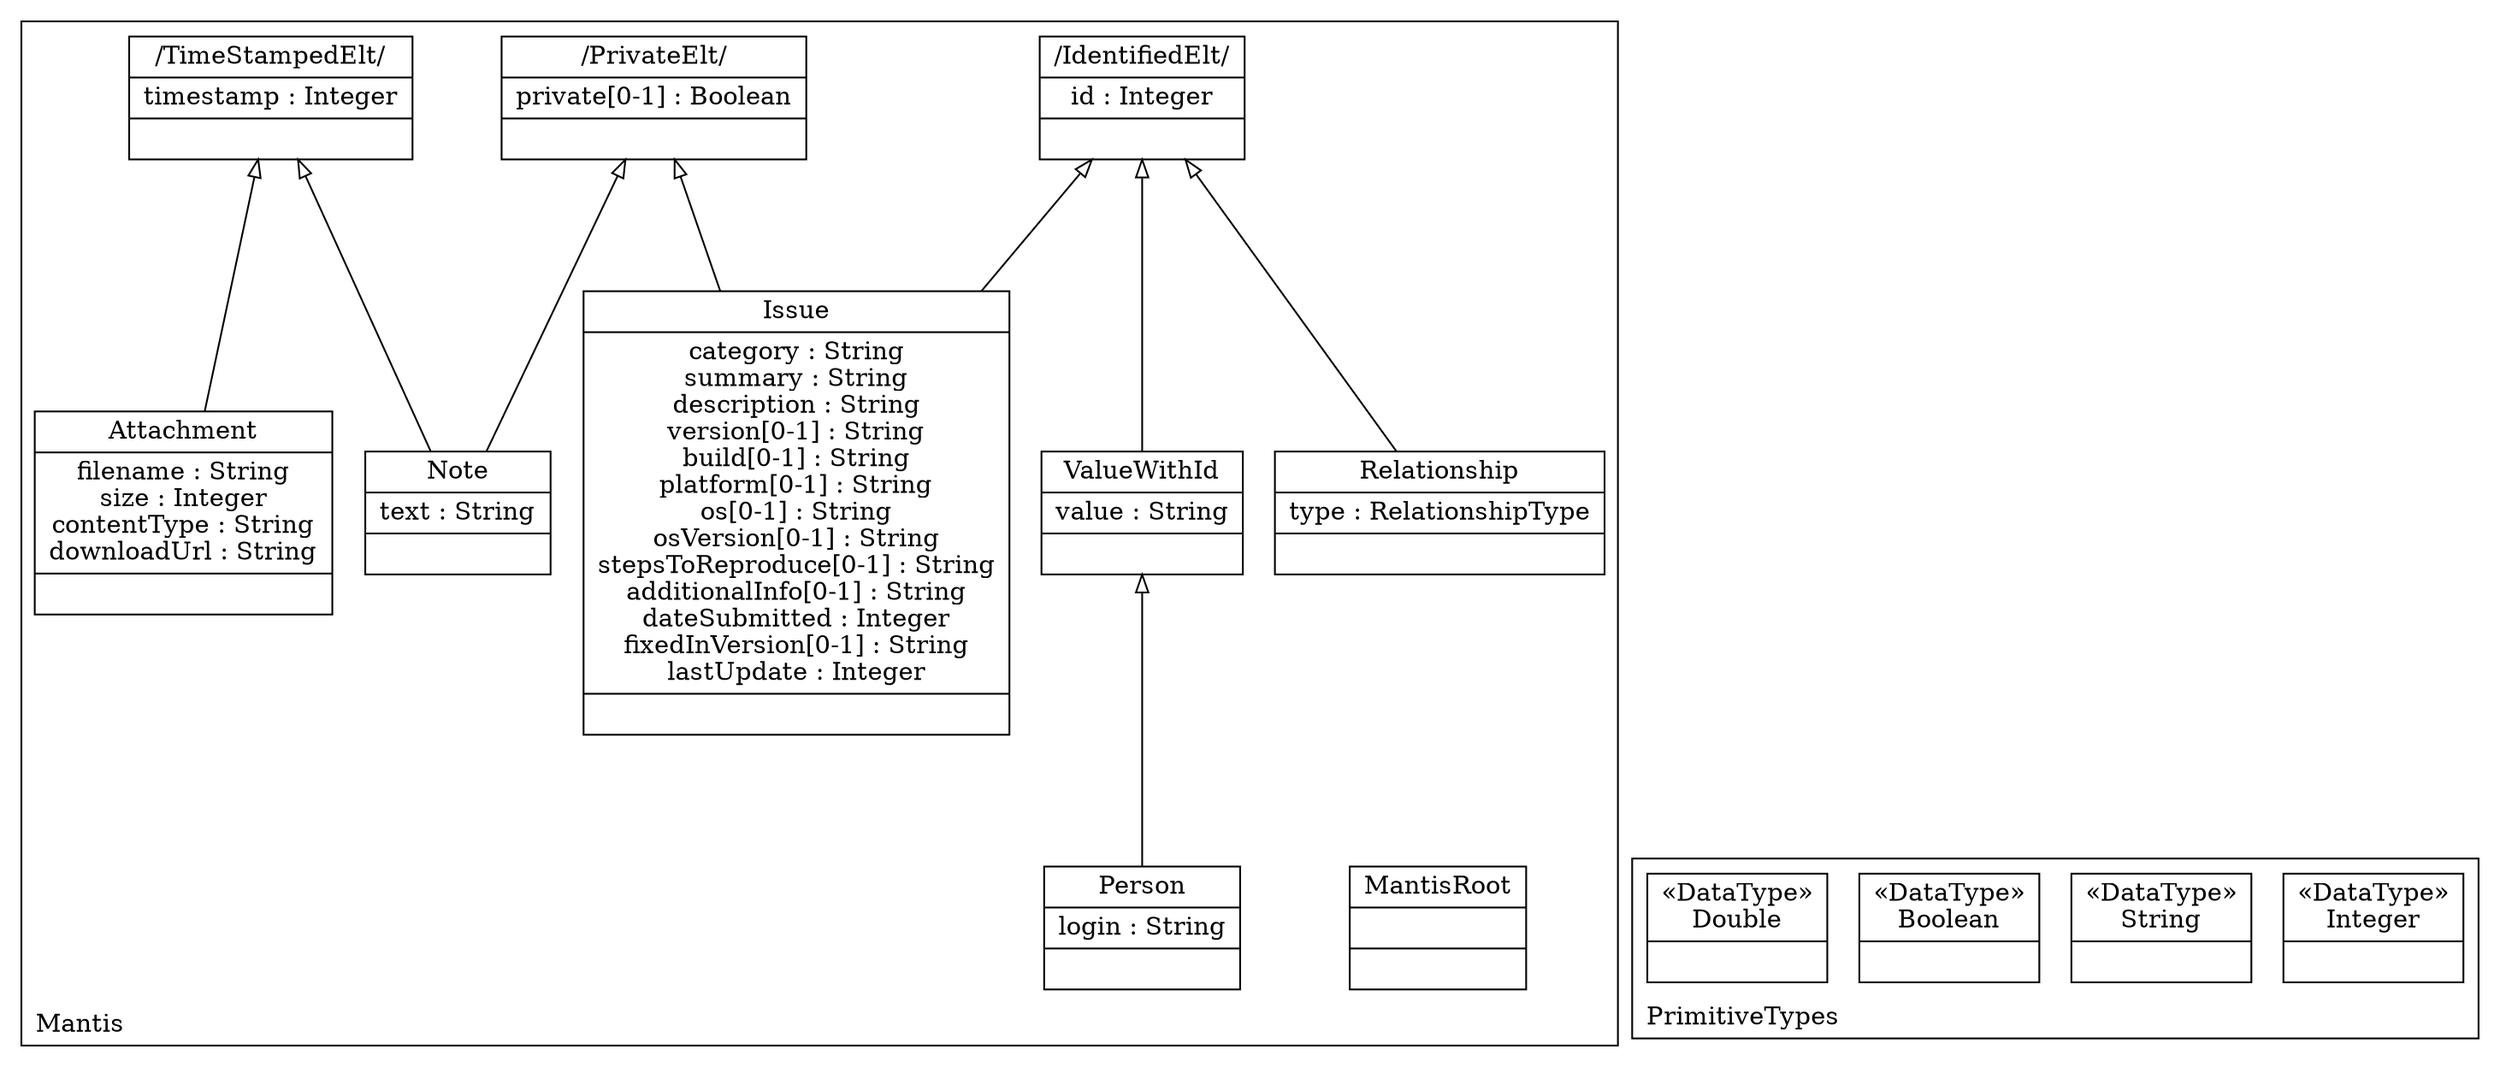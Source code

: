 digraph "KM3 Model in DOT" {
graph[rankdir=BT,labeljust=l,labelloc=t,nodeSep=0.75,compound=true];
 subgraph "cluster_Mantis"{
labelloc=t
color=black
label=Mantis
 node[shape=record];
MantisRoot[label="{MantisRoot| | }"]
;
 node[shape=record];
IdentifiedElt[label="{/IdentifiedElt/|id : Integer| }"]
;
 node[shape=record];
PrivateElt[label="{/PrivateElt/|private[0-1] : Boolean| }"]
;
 node[shape=record];
Issue[label="{Issue|category : String\nsummary : String\ndescription : String\nversion[0-1] : String\nbuild[0-1] : String\nplatform[0-1] : String\nos[0-1] : String\nosVersion[0-1] : String\nstepsToReproduce[0-1] : String\nadditionalInfo[0-1] : String\ndateSubmitted : Integer\nfixedInVersion[0-1] : String\nlastUpdate : Integer| }"]
 Issue->IdentifiedElt[arrowhead=onormal,group=IdentifiedElt,minlen=2,constraint=true,]
 Issue->PrivateElt[arrowhead=onormal,group=PrivateElt,minlen=2,constraint=true,]
;
 node[shape=record];
ValueWithId[label="{ValueWithId|value : String| }"]
 ValueWithId->IdentifiedElt[arrowhead=onormal,group=IdentifiedElt,minlen=2,constraint=true,]
;
 node[shape=record];
Person[label="{Person|login : String| }"]
 Person->ValueWithId[arrowhead=onormal,group=ValueWithId,minlen=2,constraint=true,]
;
 node[shape=record];
Relationship[label="{Relationship|type : RelationshipType| }"]
 Relationship->IdentifiedElt[arrowhead=onormal,group=IdentifiedElt,minlen=2,constraint=true,]
;
 node[shape=record];
TimeStampedElt[label="{/TimeStampedElt/|timestamp : Integer| }"]
;
 node[shape=record];
Note[label="{Note|text : String| }"]
 Note->TimeStampedElt[arrowhead=onormal,group=TimeStampedElt,minlen=2,constraint=true,]
 Note->PrivateElt[arrowhead=onormal,group=PrivateElt,minlen=2,constraint=true,]
;
 node[shape=record];
Attachment[label="{Attachment|filename : String\nsize : Integer\ncontentType : String\ndownloadUrl : String| }"]
 Attachment->TimeStampedElt[arrowhead=onormal,group=TimeStampedElt,minlen=2,constraint=true,]
;

} subgraph "cluster_PrimitiveTypes"{
labelloc=t
color=black
label=PrimitiveTypes
 node[shape=record];
Integer[label="{&#171;DataType&#187;\nInteger|}"]
;
 node[shape=record];
String[label="{&#171;DataType&#187;\nString|}"]
;
 node[shape=record];
Boolean[label="{&#171;DataType&#187;\nBoolean|}"]
;
 node[shape=record];
Double[label="{&#171;DataType&#187;\nDouble|}"]
;

}
}